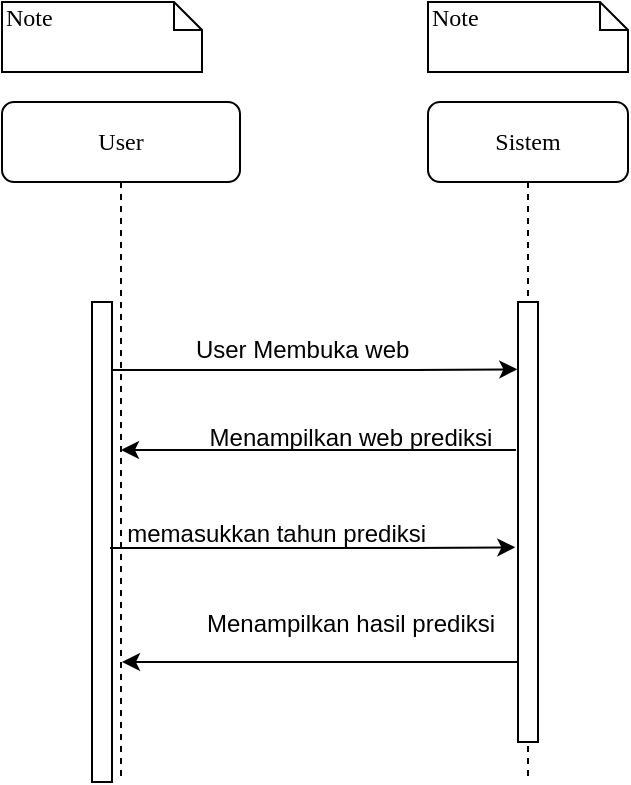 <mxfile version="20.8.9" type="device"><diagram id="gSXoZxgnD1m8EZmhT62b" name="Halaman-1"><mxGraphModel dx="794" dy="477" grid="0" gridSize="10" guides="1" tooltips="1" connect="1" arrows="1" fold="1" page="0" pageScale="1" pageWidth="827" pageHeight="1169" math="0" shadow="0"><root><mxCell id="0"/><mxCell id="1" parent="0"/><mxCell id="uum9dma1gUbee4AGMebL-1" value="&lt;div&gt;Sistem&lt;/div&gt;" style="shape=umlLifeline;perimeter=lifelinePerimeter;whiteSpace=wrap;html=1;container=1;collapsible=0;recursiveResize=0;outlineConnect=0;rounded=1;shadow=0;comic=0;labelBackgroundColor=none;strokeWidth=1;fontFamily=Verdana;fontSize=12;align=center;" parent="1" vertex="1"><mxGeometry x="330" y="80" width="100" height="340" as="geometry"/></mxCell><mxCell id="uum9dma1gUbee4AGMebL-2" value="" style="html=1;points=[];perimeter=orthogonalPerimeter;rounded=0;shadow=0;comic=0;labelBackgroundColor=none;strokeWidth=1;fontFamily=Verdana;fontSize=12;align=center;" parent="uum9dma1gUbee4AGMebL-1" vertex="1"><mxGeometry x="45" y="100" width="10" height="220" as="geometry"/></mxCell><mxCell id="uum9dma1gUbee4AGMebL-3" value="User" style="shape=umlLifeline;perimeter=lifelinePerimeter;whiteSpace=wrap;html=1;container=1;collapsible=0;recursiveResize=0;outlineConnect=0;rounded=1;shadow=0;comic=0;labelBackgroundColor=none;strokeWidth=1;fontFamily=Verdana;fontSize=12;align=center;" parent="1" vertex="1"><mxGeometry x="117" y="80" width="119" height="340" as="geometry"/></mxCell><mxCell id="uum9dma1gUbee4AGMebL-4" value="" style="html=1;points=[];perimeter=orthogonalPerimeter;rounded=0;shadow=0;comic=0;labelBackgroundColor=none;strokeWidth=1;fontFamily=Verdana;fontSize=12;align=center;" parent="uum9dma1gUbee4AGMebL-3" vertex="1"><mxGeometry x="45" y="100" width="10" height="240" as="geometry"/></mxCell><mxCell id="uum9dma1gUbee4AGMebL-5" value="Note" style="shape=note;whiteSpace=wrap;html=1;size=14;verticalAlign=top;align=left;spacingTop=-6;rounded=0;shadow=0;comic=0;labelBackgroundColor=none;strokeWidth=1;fontFamily=Verdana;fontSize=12" parent="1" vertex="1"><mxGeometry x="117" y="30" width="100" height="35" as="geometry"/></mxCell><mxCell id="uum9dma1gUbee4AGMebL-6" value="Note" style="shape=note;whiteSpace=wrap;html=1;size=14;verticalAlign=top;align=left;spacingTop=-6;rounded=0;shadow=0;comic=0;labelBackgroundColor=none;strokeWidth=1;fontFamily=Verdana;fontSize=12" parent="1" vertex="1"><mxGeometry x="330" y="30" width="100" height="35" as="geometry"/></mxCell><mxCell id="uum9dma1gUbee4AGMebL-12" value="" style="endArrow=classic;html=1;rounded=0;entryX=-0.033;entryY=0.153;entryDx=0;entryDy=0;entryPerimeter=0;" parent="1" source="uum9dma1gUbee4AGMebL-4" target="uum9dma1gUbee4AGMebL-2" edge="1"><mxGeometry width="50" height="50" relative="1" as="geometry"><mxPoint x="172" y="248" as="sourcePoint"/><mxPoint x="383" y="220" as="targetPoint"/><Array as="points"><mxPoint x="323" y="214"/></Array></mxGeometry></mxCell><mxCell id="uum9dma1gUbee4AGMebL-13" value="User Membuka web&amp;nbsp;" style="text;html=1;strokeColor=none;fillColor=none;align=center;verticalAlign=middle;whiteSpace=wrap;rounded=0;" parent="1" vertex="1"><mxGeometry x="176" y="189" width="186" height="30" as="geometry"/></mxCell><mxCell id="2OrHVcsMJA1dO8HuQbUG-1" value="" style="endArrow=classic;html=1;rounded=0;" edge="1" parent="1" target="uum9dma1gUbee4AGMebL-3"><mxGeometry width="50" height="50" relative="1" as="geometry"><mxPoint x="374" y="254" as="sourcePoint"/><mxPoint x="393" y="229" as="targetPoint"/><Array as="points"><mxPoint x="367" y="254"/></Array></mxGeometry></mxCell><mxCell id="2OrHVcsMJA1dO8HuQbUG-2" value="Menampilkan web prediksi" style="text;html=1;align=center;verticalAlign=middle;resizable=0;points=[];autosize=1;strokeColor=none;fillColor=none;" vertex="1" parent="1"><mxGeometry x="211" y="235" width="159" height="26" as="geometry"/></mxCell><mxCell id="2OrHVcsMJA1dO8HuQbUG-3" value="memasukkan tahun prediksi&amp;nbsp;" style="text;html=1;strokeColor=none;fillColor=none;align=center;verticalAlign=middle;whiteSpace=wrap;rounded=0;" vertex="1" parent="1"><mxGeometry x="163" y="281" width="186" height="30" as="geometry"/></mxCell><mxCell id="2OrHVcsMJA1dO8HuQbUG-4" value="" style="endArrow=classic;html=1;rounded=0;entryX=-0.033;entryY=0.153;entryDx=0;entryDy=0;entryPerimeter=0;" edge="1" parent="1"><mxGeometry width="50" height="50" relative="1" as="geometry"><mxPoint x="171" y="303" as="sourcePoint"/><mxPoint x="373.67" y="302.66" as="targetPoint"/><Array as="points"><mxPoint x="322" y="303"/></Array></mxGeometry></mxCell><mxCell id="2OrHVcsMJA1dO8HuQbUG-5" value="Menampilkan hasil prediksi" style="text;html=1;align=center;verticalAlign=middle;resizable=0;points=[];autosize=1;strokeColor=none;fillColor=none;" vertex="1" parent="1"><mxGeometry x="210" y="328" width="162" height="26" as="geometry"/></mxCell><mxCell id="2OrHVcsMJA1dO8HuQbUG-6" value="" style="endArrow=classic;html=1;rounded=0;" edge="1" parent="1"><mxGeometry width="50" height="50" relative="1" as="geometry"><mxPoint x="375" y="360" as="sourcePoint"/><mxPoint x="177" y="360" as="targetPoint"/><Array as="points"><mxPoint x="368" y="360"/></Array></mxGeometry></mxCell></root></mxGraphModel></diagram></mxfile>
